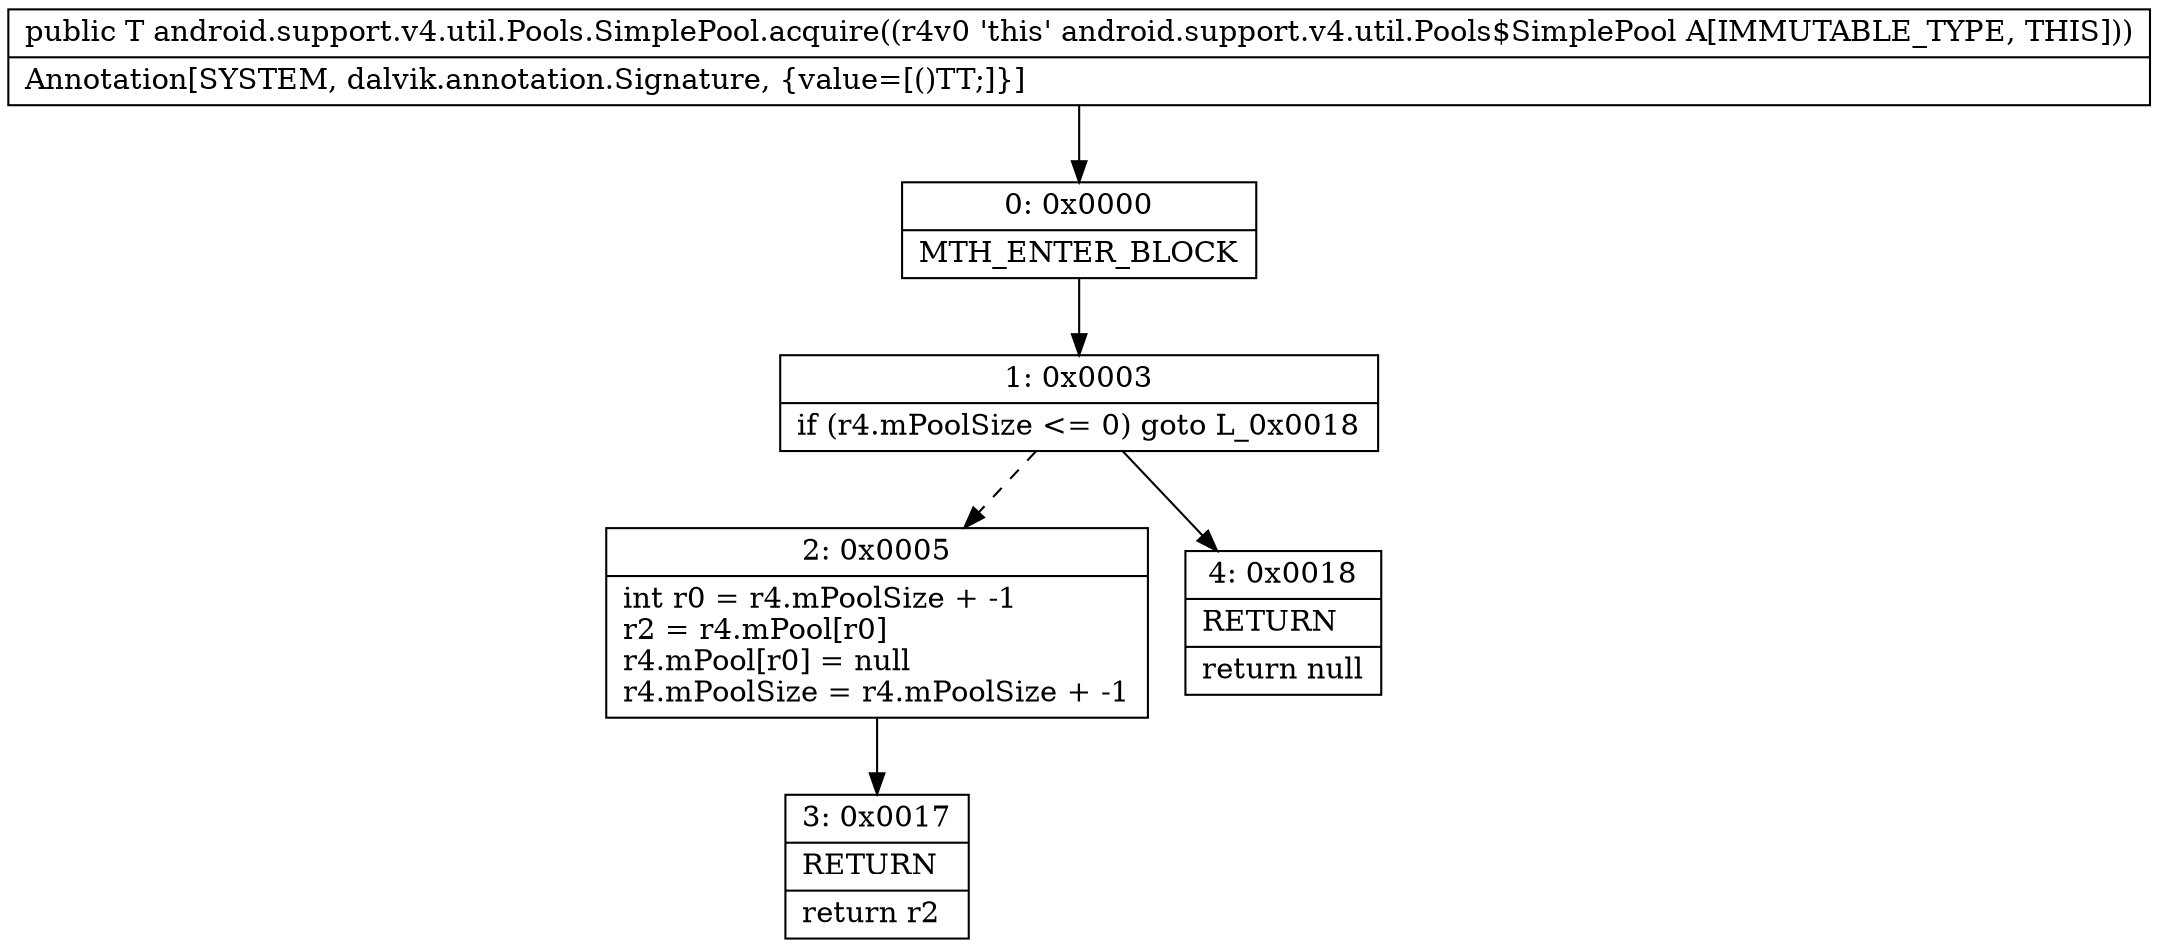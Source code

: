 digraph "CFG forandroid.support.v4.util.Pools.SimplePool.acquire()Ljava\/lang\/Object;" {
Node_0 [shape=record,label="{0\:\ 0x0000|MTH_ENTER_BLOCK\l}"];
Node_1 [shape=record,label="{1\:\ 0x0003|if (r4.mPoolSize \<= 0) goto L_0x0018\l}"];
Node_2 [shape=record,label="{2\:\ 0x0005|int r0 = r4.mPoolSize + \-1\lr2 = r4.mPool[r0]\lr4.mPool[r0] = null\lr4.mPoolSize = r4.mPoolSize + \-1\l}"];
Node_3 [shape=record,label="{3\:\ 0x0017|RETURN\l|return r2\l}"];
Node_4 [shape=record,label="{4\:\ 0x0018|RETURN\l|return null\l}"];
MethodNode[shape=record,label="{public T android.support.v4.util.Pools.SimplePool.acquire((r4v0 'this' android.support.v4.util.Pools$SimplePool A[IMMUTABLE_TYPE, THIS]))  | Annotation[SYSTEM, dalvik.annotation.Signature, \{value=[()TT;]\}]\l}"];
MethodNode -> Node_0;
Node_0 -> Node_1;
Node_1 -> Node_2[style=dashed];
Node_1 -> Node_4;
Node_2 -> Node_3;
}

